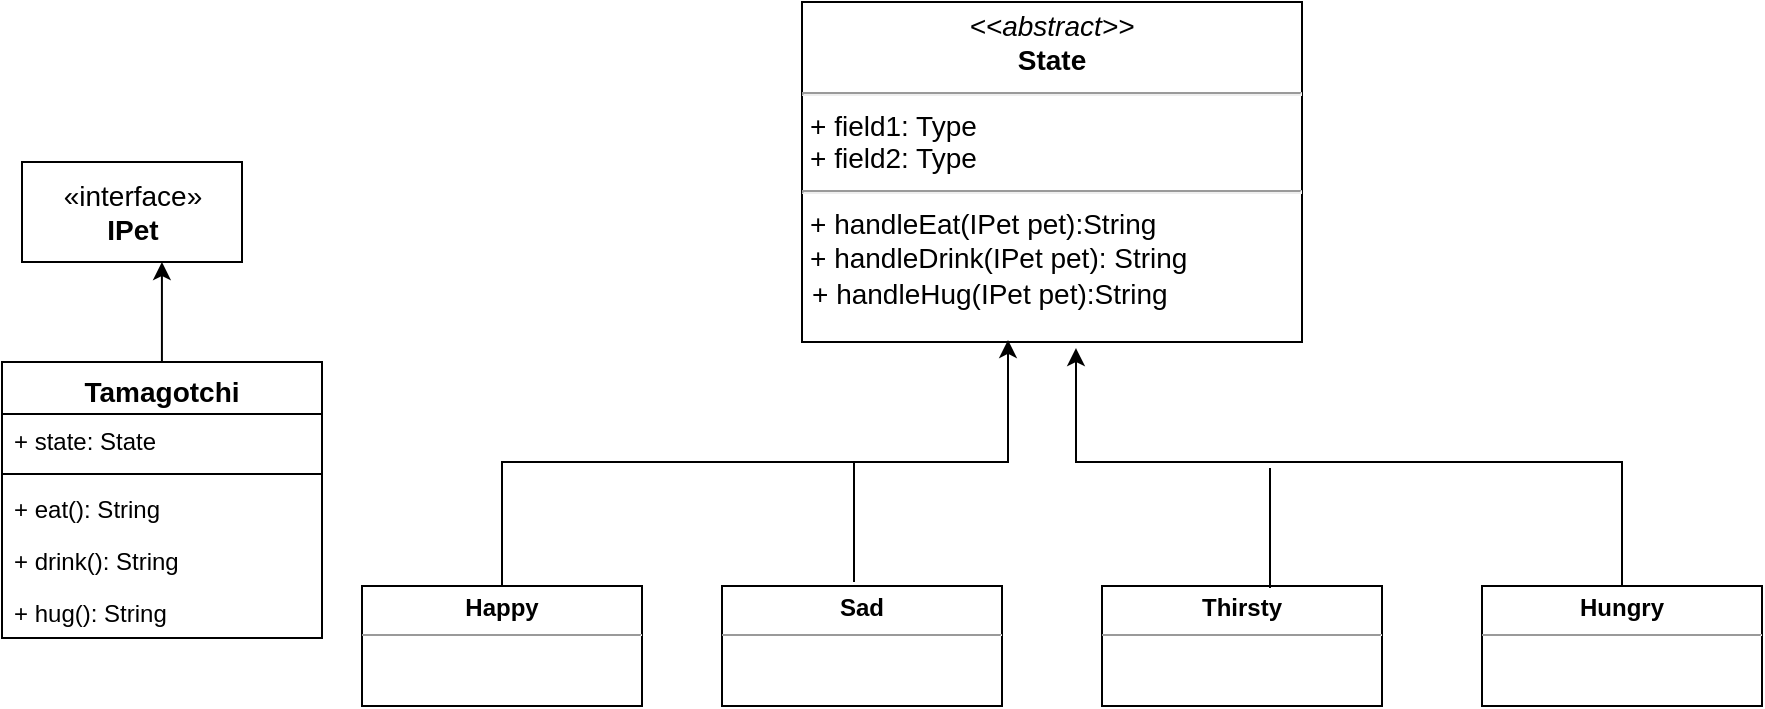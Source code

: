 <mxfile version="13.5.8" type="device"><diagram id="AXwhulon6rJz50wCEstR" name="Page-1"><mxGraphModel dx="983" dy="563" grid="1" gridSize="10" guides="1" tooltips="1" connect="1" arrows="1" fold="1" page="1" pageScale="1" pageWidth="827" pageHeight="1169" math="0" shadow="0"><root><mxCell id="0"/><mxCell id="1" parent="0"/><mxCell id="OmwJbIzav_rGi3iM94QV-9" value="«interface»&lt;br style=&quot;font-size: 14px;&quot;&gt;&lt;b style=&quot;font-size: 14px;&quot;&gt;IPet&lt;/b&gt;" style="html=1;fontSize=14;" vertex="1" parent="1"><mxGeometry x="110" y="270" width="110" height="50" as="geometry"/></mxCell><mxCell id="OmwJbIzav_rGi3iM94QV-23" style="edgeStyle=orthogonalEdgeStyle;rounded=0;orthogonalLoop=1;jettySize=auto;html=1;entryX=0.636;entryY=1;entryDx=0;entryDy=0;entryPerimeter=0;fontSize=14;" edge="1" parent="1" source="OmwJbIzav_rGi3iM94QV-16" target="OmwJbIzav_rGi3iM94QV-9"><mxGeometry relative="1" as="geometry"/></mxCell><mxCell id="OmwJbIzav_rGi3iM94QV-16" value="Tamagotchi" style="swimlane;fontStyle=1;align=center;verticalAlign=top;childLayout=stackLayout;horizontal=1;startSize=26;horizontalStack=0;resizeParent=1;resizeParentMax=0;resizeLast=0;collapsible=1;marginBottom=0;fontSize=14;" vertex="1" parent="1"><mxGeometry x="100" y="370" width="160" height="138" as="geometry"/></mxCell><mxCell id="OmwJbIzav_rGi3iM94QV-17" value="+ state: State" style="text;strokeColor=none;fillColor=none;align=left;verticalAlign=top;spacingLeft=4;spacingRight=4;overflow=hidden;rotatable=0;points=[[0,0.5],[1,0.5]];portConstraint=eastwest;" vertex="1" parent="OmwJbIzav_rGi3iM94QV-16"><mxGeometry y="26" width="160" height="26" as="geometry"/></mxCell><mxCell id="OmwJbIzav_rGi3iM94QV-18" value="" style="line;strokeWidth=1;fillColor=none;align=left;verticalAlign=middle;spacingTop=-1;spacingLeft=3;spacingRight=3;rotatable=0;labelPosition=right;points=[];portConstraint=eastwest;" vertex="1" parent="OmwJbIzav_rGi3iM94QV-16"><mxGeometry y="52" width="160" height="8" as="geometry"/></mxCell><mxCell id="OmwJbIzav_rGi3iM94QV-20" value="+ eat(): String" style="text;strokeColor=none;fillColor=none;align=left;verticalAlign=top;spacingLeft=4;spacingRight=4;overflow=hidden;rotatable=0;points=[[0,0.5],[1,0.5]];portConstraint=eastwest;" vertex="1" parent="OmwJbIzav_rGi3iM94QV-16"><mxGeometry y="60" width="160" height="26" as="geometry"/></mxCell><mxCell id="OmwJbIzav_rGi3iM94QV-21" value="+ drink(): String" style="text;strokeColor=none;fillColor=none;align=left;verticalAlign=top;spacingLeft=4;spacingRight=4;overflow=hidden;rotatable=0;points=[[0,0.5],[1,0.5]];portConstraint=eastwest;" vertex="1" parent="OmwJbIzav_rGi3iM94QV-16"><mxGeometry y="86" width="160" height="26" as="geometry"/></mxCell><mxCell id="OmwJbIzav_rGi3iM94QV-22" value="+ hug(): String" style="text;strokeColor=none;fillColor=none;align=left;verticalAlign=top;spacingLeft=4;spacingRight=4;overflow=hidden;rotatable=0;points=[[0,0.5],[1,0.5]];portConstraint=eastwest;" vertex="1" parent="OmwJbIzav_rGi3iM94QV-16"><mxGeometry y="112" width="160" height="26" as="geometry"/></mxCell><mxCell id="OmwJbIzav_rGi3iM94QV-26" value="&lt;p style=&quot;margin: 4px 0px 0px ; text-align: center ; font-size: 14px&quot;&gt;&lt;i style=&quot;font-size: 14px&quot;&gt;&amp;lt;&amp;lt;abstract&amp;gt;&amp;gt;&lt;/i&gt;&lt;br style=&quot;font-size: 14px&quot;&gt;&lt;b style=&quot;font-size: 14px&quot;&gt;State&lt;/b&gt;&lt;/p&gt;&lt;hr style=&quot;font-size: 14px&quot;&gt;&lt;p style=&quot;margin: 0px 0px 0px 4px ; font-size: 14px&quot;&gt;+ field1: Type&lt;br style=&quot;font-size: 14px&quot;&gt;+ field2: Type&lt;/p&gt;&lt;hr style=&quot;font-size: 14px&quot;&gt;&lt;p style=&quot;margin: 0px 0px 0px 4px ; font-size: 14px&quot;&gt;+ handleEat(IPet pet):String&lt;br style=&quot;font-size: 14px&quot;&gt;+ handleDrink(IPet pet): String&lt;/p&gt;" style="verticalAlign=top;align=left;overflow=fill;fontSize=14;fontFamily=Helvetica;html=1;" vertex="1" parent="1"><mxGeometry x="500" y="190" width="250" height="170" as="geometry"/></mxCell><mxCell id="OmwJbIzav_rGi3iM94QV-27" value="+ handleHug(IPet pet):String" style="text;whiteSpace=wrap;html=1;fontSize=14;" vertex="1" parent="1"><mxGeometry x="503" y="321" width="230" height="30" as="geometry"/></mxCell><mxCell id="OmwJbIzav_rGi3iM94QV-35" style="edgeStyle=orthogonalEdgeStyle;rounded=0;orthogonalLoop=1;jettySize=auto;html=1;entryX=0.412;entryY=0.994;entryDx=0;entryDy=0;entryPerimeter=0;fontSize=14;" edge="1" parent="1" source="OmwJbIzav_rGi3iM94QV-30" target="OmwJbIzav_rGi3iM94QV-26"><mxGeometry relative="1" as="geometry"><Array as="points"><mxPoint x="350" y="420"/><mxPoint x="603" y="420"/></Array></mxGeometry></mxCell><mxCell id="OmwJbIzav_rGi3iM94QV-30" value="&lt;p style=&quot;margin: 0px ; margin-top: 4px ; text-align: center&quot;&gt;&lt;b&gt;Happy&lt;/b&gt;&lt;/p&gt;&lt;hr size=&quot;1&quot;&gt;&lt;div style=&quot;height: 2px&quot;&gt;&lt;/div&gt;" style="verticalAlign=top;align=left;overflow=fill;fontSize=12;fontFamily=Helvetica;html=1;" vertex="1" parent="1"><mxGeometry x="280" y="482" width="140" height="60" as="geometry"/></mxCell><mxCell id="OmwJbIzav_rGi3iM94QV-31" value="&lt;p style=&quot;margin: 0px ; margin-top: 4px ; text-align: center&quot;&gt;&lt;b&gt;Sad&lt;/b&gt;&lt;/p&gt;&lt;hr size=&quot;1&quot;&gt;&lt;div style=&quot;height: 2px&quot;&gt;&lt;/div&gt;" style="verticalAlign=top;align=left;overflow=fill;fontSize=12;fontFamily=Helvetica;html=1;" vertex="1" parent="1"><mxGeometry x="460" y="482" width="140" height="60" as="geometry"/></mxCell><mxCell id="OmwJbIzav_rGi3iM94QV-32" value="&lt;p style=&quot;margin: 0px ; margin-top: 4px ; text-align: center&quot;&gt;&lt;b&gt;Thirsty&lt;/b&gt;&lt;/p&gt;&lt;hr size=&quot;1&quot;&gt;&lt;div style=&quot;height: 2px&quot;&gt;&lt;/div&gt;" style="verticalAlign=top;align=left;overflow=fill;fontSize=12;fontFamily=Helvetica;html=1;" vertex="1" parent="1"><mxGeometry x="650" y="482" width="140" height="60" as="geometry"/></mxCell><mxCell id="OmwJbIzav_rGi3iM94QV-41" style="edgeStyle=orthogonalEdgeStyle;rounded=0;orthogonalLoop=1;jettySize=auto;html=1;fontSize=14;entryX=0.548;entryY=1.018;entryDx=0;entryDy=0;entryPerimeter=0;" edge="1" parent="1" source="OmwJbIzav_rGi3iM94QV-34" target="OmwJbIzav_rGi3iM94QV-26"><mxGeometry relative="1" as="geometry"><mxPoint x="630" y="380" as="targetPoint"/><Array as="points"><mxPoint x="910" y="420"/><mxPoint x="637" y="420"/></Array></mxGeometry></mxCell><mxCell id="OmwJbIzav_rGi3iM94QV-34" value="&lt;p style=&quot;margin: 0px ; margin-top: 4px ; text-align: center&quot;&gt;&lt;b&gt;Hungry&lt;/b&gt;&lt;/p&gt;&lt;hr size=&quot;1&quot;&gt;&lt;div style=&quot;height: 2px&quot;&gt;&lt;/div&gt;" style="verticalAlign=top;align=left;overflow=fill;fontSize=12;fontFamily=Helvetica;html=1;" vertex="1" parent="1"><mxGeometry x="840" y="482" width="140" height="60" as="geometry"/></mxCell><mxCell id="OmwJbIzav_rGi3iM94QV-39" value="" style="endArrow=none;html=1;fontSize=14;" edge="1" parent="1"><mxGeometry width="50" height="50" relative="1" as="geometry"><mxPoint x="526" y="480" as="sourcePoint"/><mxPoint x="526" y="420" as="targetPoint"/></mxGeometry></mxCell><mxCell id="OmwJbIzav_rGi3iM94QV-42" value="" style="endArrow=none;html=1;fontSize=14;" edge="1" parent="1"><mxGeometry width="50" height="50" relative="1" as="geometry"><mxPoint x="734" y="483" as="sourcePoint"/><mxPoint x="734" y="423" as="targetPoint"/></mxGeometry></mxCell></root></mxGraphModel></diagram></mxfile>